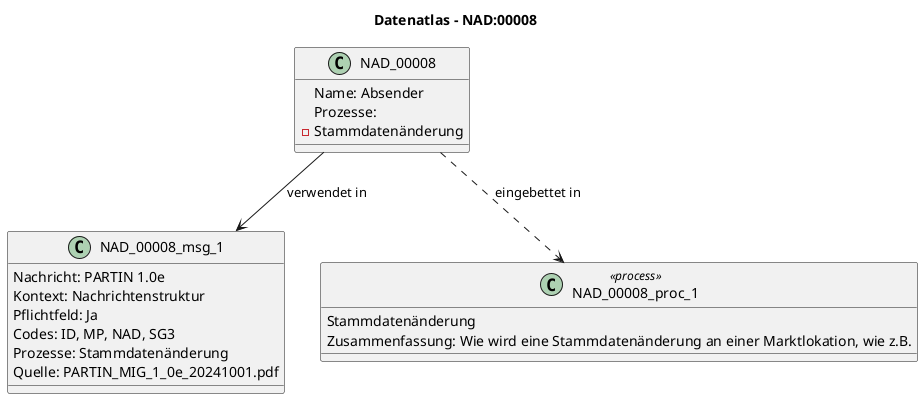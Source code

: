 @startuml
title Datenatlas – NAD:00008
class NAD_00008 {
  Name: Absender
  Prozesse:
    - Stammdatenänderung
}
class NAD_00008_msg_1 {
  Nachricht: PARTIN 1.0e
  Kontext: Nachrichtenstruktur
  Pflichtfeld: Ja
  Codes: ID, MP, NAD, SG3
  Prozesse: Stammdatenänderung
  Quelle: PARTIN_MIG_1_0e_20241001.pdf
}
NAD_00008 --> NAD_00008_msg_1 : verwendet in
class NAD_00008_proc_1 <<process>> {
  Stammdatenänderung
  Zusammenfassung: Wie wird eine Stammdatenänderung an einer Marktlokation, wie z.B.
}
NAD_00008 ..> NAD_00008_proc_1 : eingebettet in
@enduml